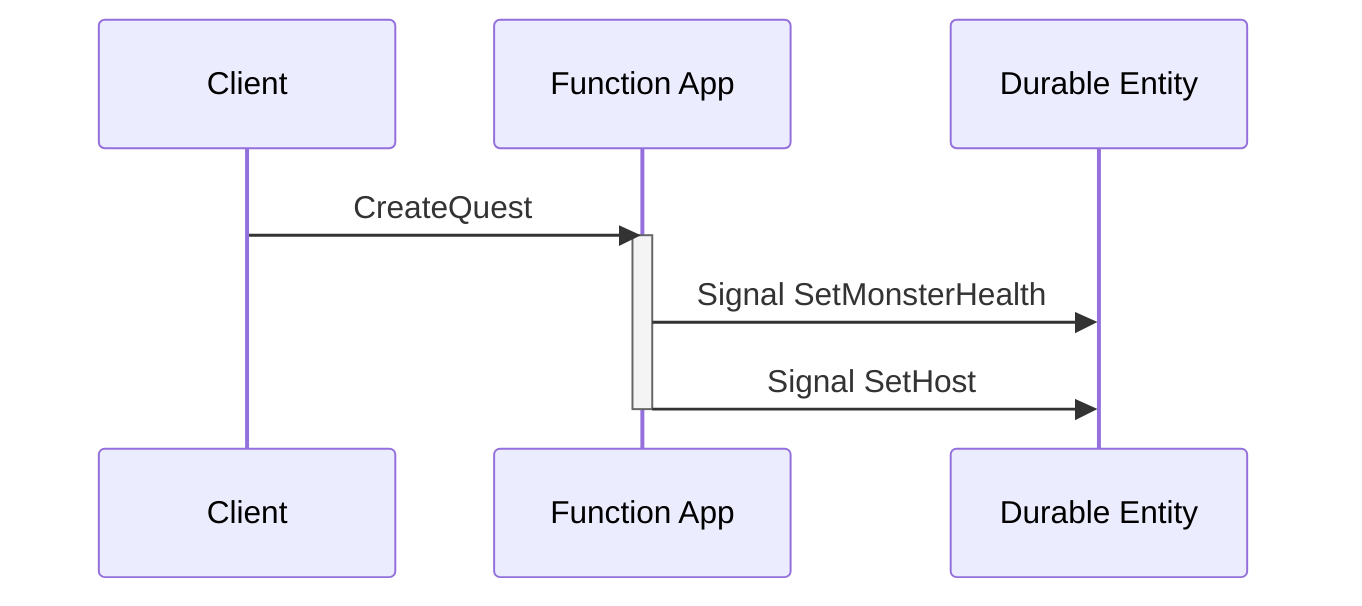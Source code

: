 sequenceDiagram
  Client ->> Function App: CreateQuest
  activate Function App
  Function App ->> Durable Entity: Signal SetMonsterHealth
  Function App ->> Durable Entity: Signal SetHost
  deactivate Function App
